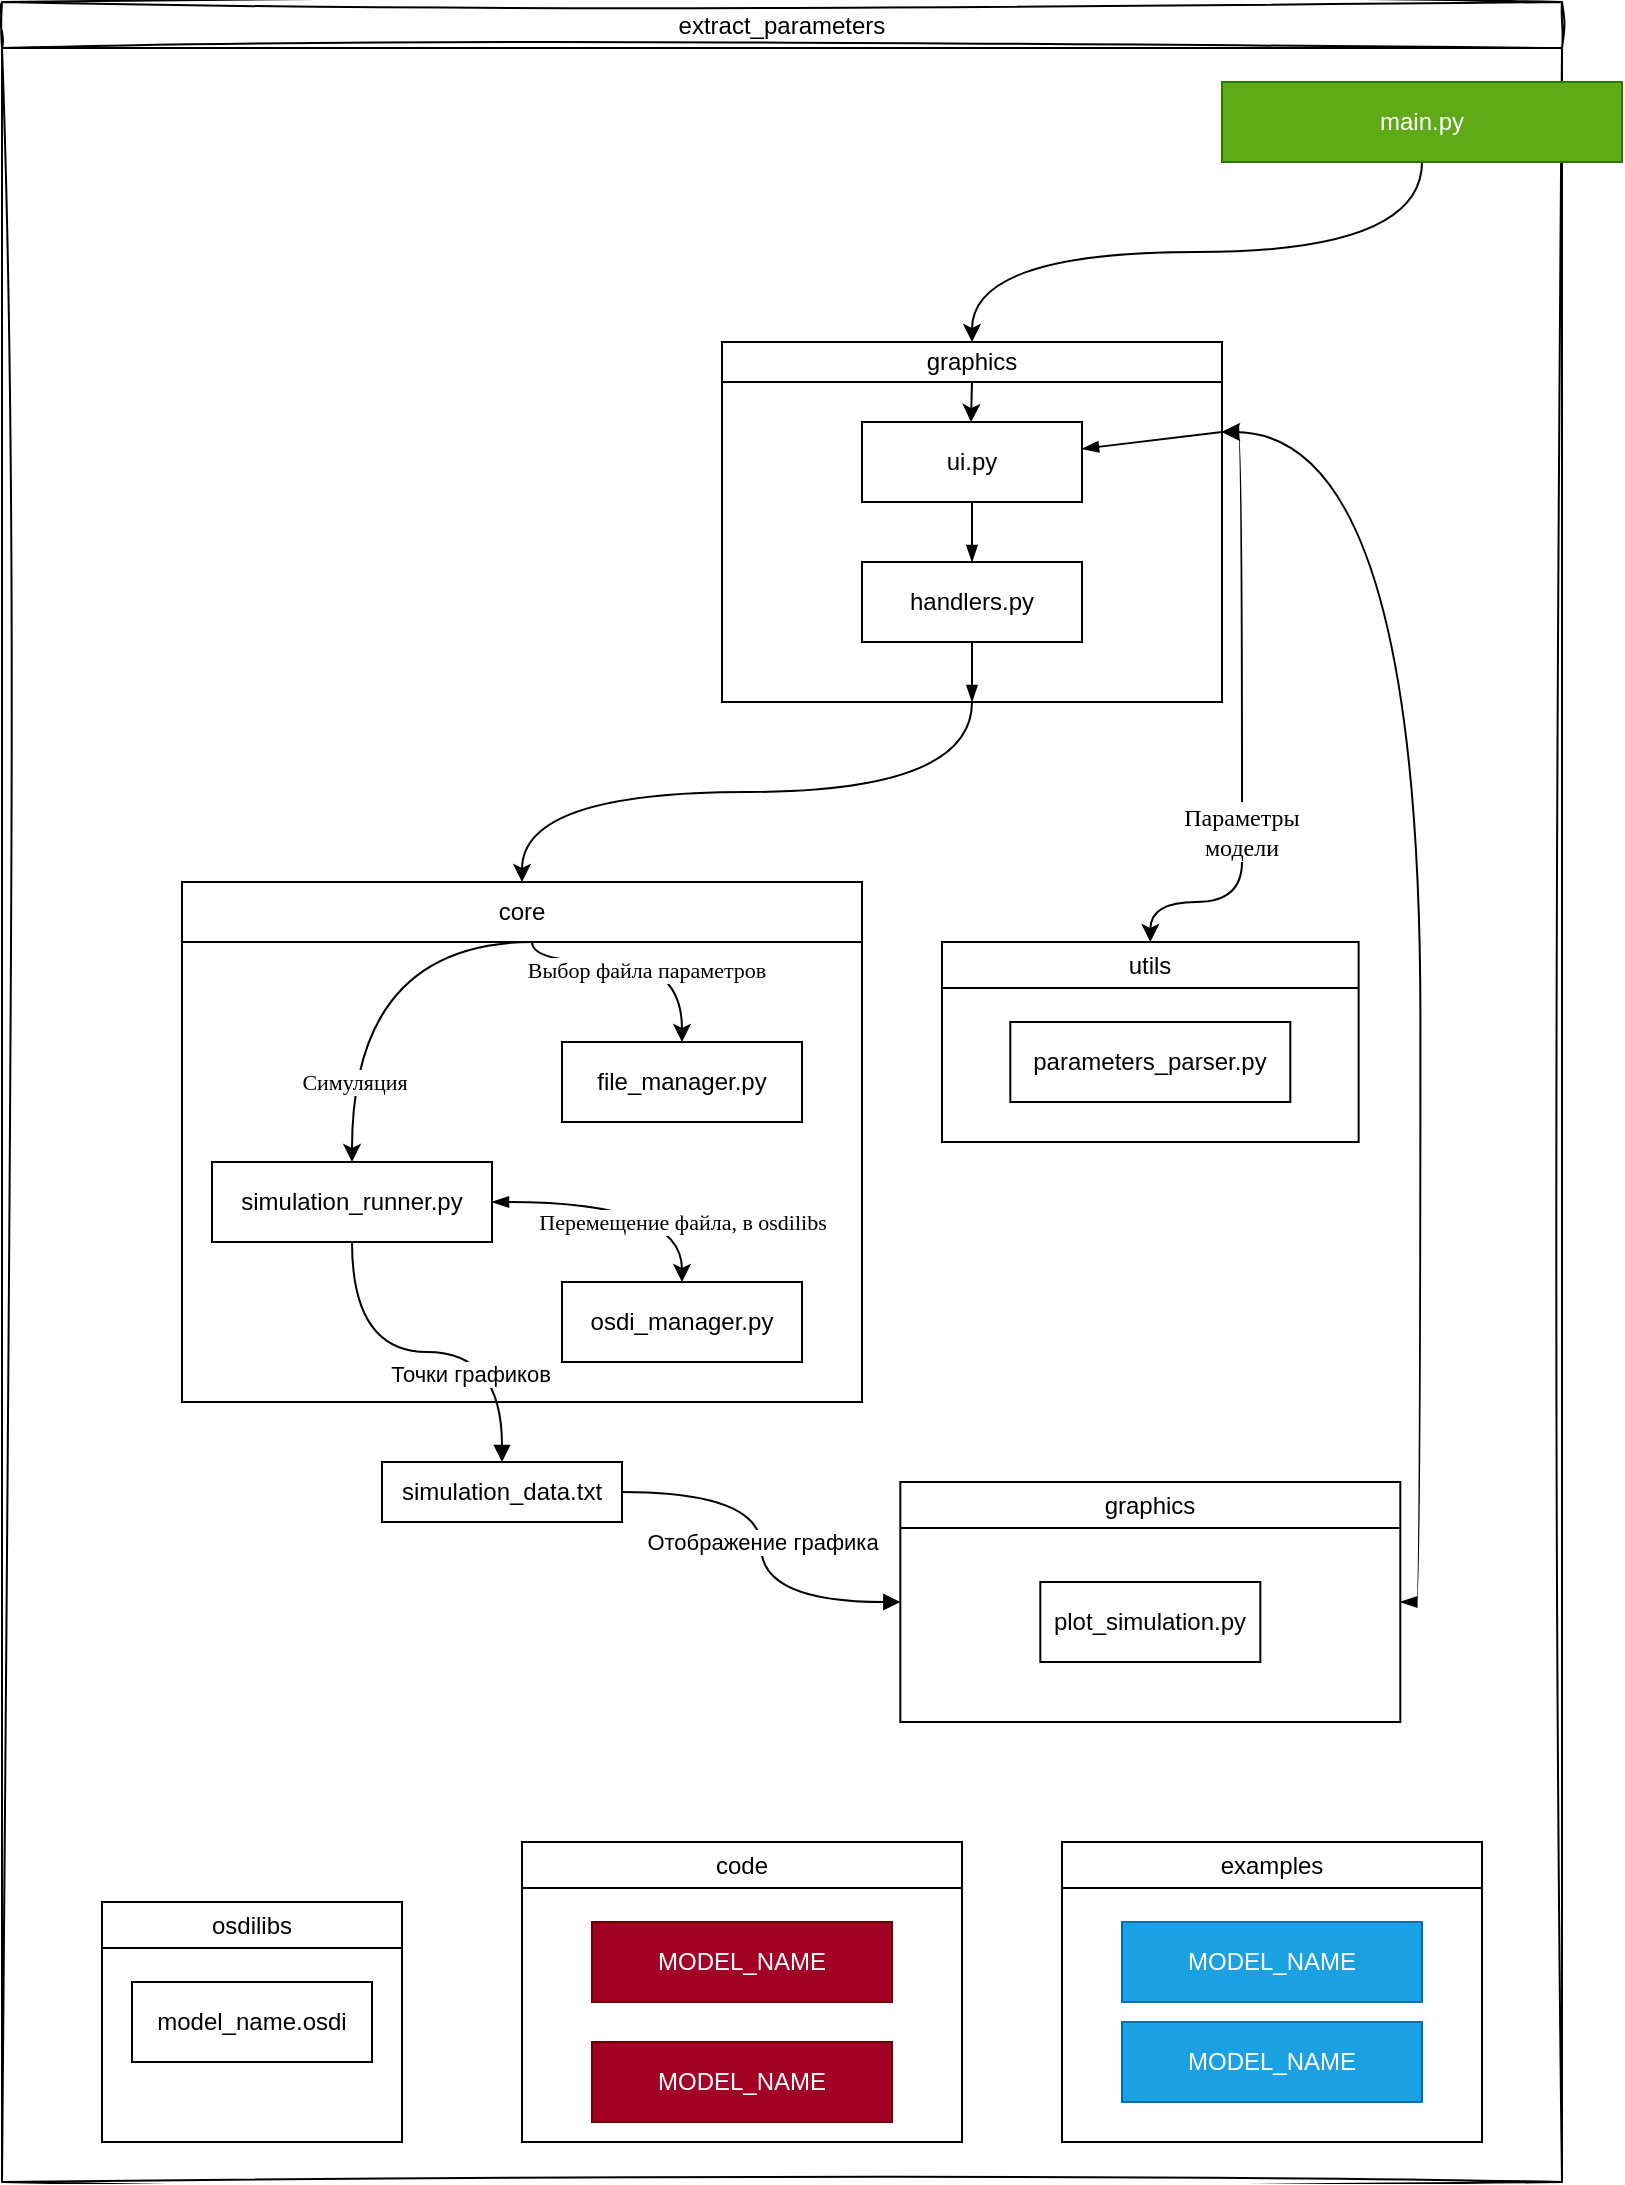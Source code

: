 <mxfile>
    <diagram id="3kHtlzZj2qz9C2MX2CeU" name="Page-1">
        <mxGraphModel dx="1970" dy="625" grid="1" gridSize="10" guides="1" tooltips="1" connect="1" arrows="1" fold="1" page="1" pageScale="1" pageWidth="850" pageHeight="1100" math="0" shadow="0">
            <root>
                <mxCell id="0"/>
                <mxCell id="1" parent="0"/>
                <mxCell id="2" value="extract_parameters" style="swimlane;whiteSpace=wrap;html=1;fontStyle=0;sketch=1;curveFitting=1;jiggle=2;" parent="1" vertex="1">
                    <mxGeometry x="-815" y="190" width="780" height="1090" as="geometry"/>
                </mxCell>
                <mxCell id="28" style="edgeStyle=orthogonalEdgeStyle;html=1;entryX=0.5;entryY=0;entryDx=0;entryDy=0;exitX=0.5;exitY=1;exitDx=0;exitDy=0;curved=1;" parent="2" target="6" edge="1" source="11">
                    <mxGeometry relative="1" as="geometry">
                        <mxPoint x="550" y="100" as="sourcePoint"/>
                    </mxGeometry>
                </mxCell>
                <mxCell id="11" value="main.py" style="rounded=0;whiteSpace=wrap;html=1;fillColor=#60a917;fontColor=#ffffff;strokeColor=#2D7600;" parent="2" vertex="1">
                    <mxGeometry x="610" y="40" width="200" height="40" as="geometry"/>
                </mxCell>
                <mxCell id="5" value="core" style="swimlane;whiteSpace=wrap;html=1;fontStyle=0;startSize=30;" parent="2" vertex="1">
                    <mxGeometry x="90" y="440" width="340" height="260" as="geometry"/>
                </mxCell>
                <mxCell id="8" value="osdi_manager.py" style="rounded=0;whiteSpace=wrap;html=1;" parent="5" vertex="1">
                    <mxGeometry x="190" y="200" width="120" height="40" as="geometry"/>
                </mxCell>
                <mxCell id="34" style="edgeStyle=orthogonalEdgeStyle;html=1;exitX=1;exitY=0.5;exitDx=0;exitDy=0;entryX=0.5;entryY=0;entryDx=0;entryDy=0;curved=1;startArrow=blockThin;startFill=1;endArrow=classic;endFill=1;" parent="5" source="10" target="8" edge="1">
                    <mxGeometry relative="1" as="geometry">
                        <mxPoint x="310" y="210" as="targetPoint"/>
                    </mxGeometry>
                </mxCell>
                <mxCell id="58" value="Перемещение файла, в osdilibs" style="edgeLabel;html=1;align=center;verticalAlign=middle;resizable=0;points=[];fontFamily=Times New Roman;" connectable="0" vertex="1" parent="34">
                    <mxGeometry x="-0.025" y="-6" relative="1" as="geometry">
                        <mxPoint x="29" y="4" as="offset"/>
                    </mxGeometry>
                </mxCell>
                <mxCell id="10" value="simulation_runner.py" style="rounded=0;whiteSpace=wrap;html=1;" parent="5" vertex="1">
                    <mxGeometry x="15" y="140" width="140" height="40" as="geometry"/>
                </mxCell>
                <mxCell id="33" style="edgeStyle=orthogonalEdgeStyle;html=1;entryX=0.5;entryY=0;entryDx=0;entryDy=0;curved=1;startArrow=none;startFill=0;" parent="5" target="7" edge="1">
                    <mxGeometry relative="1" as="geometry">
                        <mxPoint x="175" y="30" as="sourcePoint"/>
                        <mxPoint x="209.5" y="60" as="targetPoint"/>
                        <Array as="points">
                            <mxPoint x="175" y="40"/>
                            <mxPoint x="250" y="40"/>
                        </Array>
                    </mxGeometry>
                </mxCell>
                <mxCell id="57" value="Выбор файла параметров" style="edgeLabel;html=1;align=center;verticalAlign=middle;resizable=0;points=[];fontFamily=Times New Roman;" connectable="0" vertex="1" parent="33">
                    <mxGeometry x="0.07" y="-4" relative="1" as="geometry">
                        <mxPoint as="offset"/>
                    </mxGeometry>
                </mxCell>
                <mxCell id="7" value="file_manager.py" style="rounded=0;whiteSpace=wrap;html=1;" parent="5" vertex="1">
                    <mxGeometry x="190" y="80" width="120" height="40" as="geometry"/>
                </mxCell>
                <mxCell id="38" style="edgeStyle=orthogonalEdgeStyle;html=1;entryX=0.5;entryY=0;entryDx=0;entryDy=0;curved=1;startArrow=none;startFill=0;" parent="5" target="10" edge="1">
                    <mxGeometry relative="1" as="geometry">
                        <mxPoint x="175" y="30" as="sourcePoint"/>
                        <mxPoint x="209.5" y="120" as="targetPoint"/>
                    </mxGeometry>
                </mxCell>
                <mxCell id="59" value="Симуляция" style="edgeLabel;html=1;align=center;verticalAlign=middle;resizable=0;points=[];fontFamily=Times New Roman;" connectable="0" vertex="1" parent="38">
                    <mxGeometry x="0.592" y="1" relative="1" as="geometry">
                        <mxPoint as="offset"/>
                    </mxGeometry>
                </mxCell>
                <mxCell id="32" style="edgeStyle=orthogonalEdgeStyle;html=1;exitX=0.5;exitY=1;exitDx=0;exitDy=0;entryX=0.5;entryY=0;entryDx=0;entryDy=0;curved=1;" parent="2" source="6" target="5" edge="1">
                    <mxGeometry relative="1" as="geometry"/>
                </mxCell>
                <object label="" id="50">
                    <mxCell style="edgeStyle=orthogonalEdgeStyle;curved=1;html=1;exitX=0.5;exitY=1;exitDx=0;exitDy=0;entryX=0.5;entryY=0;entryDx=0;entryDy=0;startArrow=none;startFill=0;fontFamily=Times New Roman;" edge="1" parent="2" source="52" target="47">
                        <mxGeometry relative="1" as="geometry"/>
                    </mxCell>
                </object>
                <mxCell id="6" value="graphics" style="swimlane;whiteSpace=wrap;html=1;fontStyle=0;startSize=20;" parent="2" vertex="1">
                    <mxGeometry x="360" y="170" width="250" height="180" as="geometry"/>
                </mxCell>
                <mxCell id="29" style="edgeStyle=none;html=1;exitX=0.5;exitY=1;exitDx=0;exitDy=0;entryX=0.5;entryY=0;entryDx=0;entryDy=0;startArrow=none;startFill=0;endArrow=blockThin;endFill=1;" parent="6" source="21" target="22" edge="1">
                    <mxGeometry relative="1" as="geometry"/>
                </mxCell>
                <mxCell id="21" value="ui.py" style="rounded=0;whiteSpace=wrap;html=1;" parent="6" vertex="1">
                    <mxGeometry x="70" y="40" width="110" height="40" as="geometry"/>
                </mxCell>
                <mxCell id="75" style="edgeStyle=none;html=1;entryX=0.5;entryY=1;entryDx=0;entryDy=0;startArrow=none;startFill=0;endArrow=blockThin;endFill=1;" edge="1" parent="6" source="22" target="6">
                    <mxGeometry relative="1" as="geometry"/>
                </mxCell>
                <mxCell id="22" value="handlers.py" style="rounded=0;whiteSpace=wrap;html=1;" parent="6" vertex="1">
                    <mxGeometry x="70" y="110" width="110" height="40" as="geometry"/>
                </mxCell>
                <mxCell id="30" style="edgeStyle=none;html=1;entryX=0.5;entryY=0;entryDx=0;entryDy=0;" parent="6" edge="1">
                    <mxGeometry relative="1" as="geometry">
                        <mxPoint x="125" y="20" as="sourcePoint"/>
                        <mxPoint x="124.5" y="40" as="targetPoint"/>
                    </mxGeometry>
                </mxCell>
                <mxCell id="74" style="html=1;startArrow=blockThin;startFill=1;endArrow=none;endFill=0;entryX=1;entryY=0.25;entryDx=0;entryDy=0;" edge="1" parent="6" source="21" target="6">
                    <mxGeometry relative="1" as="geometry">
                        <mxPoint x="255" y="50" as="targetPoint"/>
                    </mxGeometry>
                </mxCell>
                <mxCell id="15" value="examples" style="swimlane;whiteSpace=wrap;html=1;fontStyle=0" parent="2" vertex="1">
                    <mxGeometry x="530" y="920" width="210" height="150" as="geometry"/>
                </mxCell>
                <mxCell id="16" value="MODEL_NAME" style="rounded=0;whiteSpace=wrap;html=1;fillColor=#1ba1e2;fontColor=#ffffff;strokeColor=#006EAF;" parent="15" vertex="1">
                    <mxGeometry x="30" y="40" width="150" height="40" as="geometry"/>
                </mxCell>
                <mxCell id="26" value="MODEL_NAME" style="rounded=0;whiteSpace=wrap;html=1;fillColor=#1ba1e2;fontColor=#ffffff;strokeColor=#006EAF;" parent="15" vertex="1">
                    <mxGeometry x="30" y="90" width="150" height="40" as="geometry"/>
                </mxCell>
                <mxCell id="17" value="code" style="swimlane;whiteSpace=wrap;html=1;fontStyle=0" parent="2" vertex="1">
                    <mxGeometry x="260" y="920" width="220" height="150" as="geometry"/>
                </mxCell>
                <mxCell id="18" value="MODEL_NAME" style="rounded=0;whiteSpace=wrap;html=1;fillColor=#a20025;fontColor=#ffffff;strokeColor=#6F0000;" parent="17" vertex="1">
                    <mxGeometry x="35" y="40" width="150" height="40" as="geometry"/>
                </mxCell>
                <mxCell id="27" value="MODEL_NAME" style="rounded=0;whiteSpace=wrap;html=1;fillColor=#a20025;fontColor=#ffffff;strokeColor=#6F0000;" parent="17" vertex="1">
                    <mxGeometry x="35" y="100" width="150" height="40" as="geometry"/>
                </mxCell>
                <mxCell id="19" value="osdilibs" style="swimlane;whiteSpace=wrap;html=1;fontStyle=0" parent="2" vertex="1">
                    <mxGeometry x="50" y="950" width="150" height="120" as="geometry"/>
                </mxCell>
                <mxCell id="20" value="model_name.osdi" style="rounded=0;whiteSpace=wrap;html=1;" parent="19" vertex="1">
                    <mxGeometry x="15" y="40" width="120" height="40" as="geometry"/>
                </mxCell>
                <mxCell id="69" value="" style="edgeStyle=orthogonalEdgeStyle;curved=1;html=1;startArrow=block;startFill=1;endArrow=none;endFill=0;" edge="1" parent="2" source="23" target="64">
                    <mxGeometry relative="1" as="geometry"/>
                </mxCell>
                <mxCell id="72" value="Отображение графика" style="edgeLabel;html=1;align=center;verticalAlign=middle;resizable=0;points=[];" vertex="1" connectable="0" parent="69">
                    <mxGeometry x="0.442" y="11" relative="1" as="geometry">
                        <mxPoint x="16" y="14" as="offset"/>
                    </mxGeometry>
                </mxCell>
                <mxCell id="73" style="edgeStyle=orthogonalEdgeStyle;curved=1;html=1;exitX=1;exitY=0.5;exitDx=0;exitDy=0;entryX=1;entryY=0.25;entryDx=0;entryDy=0;startArrow=blockThin;startFill=1;endArrow=classic;endFill=1;" edge="1" parent="2" source="23" target="6">
                    <mxGeometry relative="1" as="geometry"/>
                </mxCell>
                <mxCell id="23" value="graphics" style="swimlane;whiteSpace=wrap;html=1;fontStyle=0" parent="2" vertex="1">
                    <mxGeometry x="449.16" y="740" width="250" height="120" as="geometry"/>
                </mxCell>
                <mxCell id="14" value="plot_simulation.py" style="rounded=0;whiteSpace=wrap;html=1;" parent="23" vertex="1">
                    <mxGeometry x="70" y="50" width="110" height="40" as="geometry"/>
                </mxCell>
                <mxCell id="47" value="utils" style="swimlane;whiteSpace=wrap;html=1;fontStyle=0" vertex="1" parent="2">
                    <mxGeometry x="469.99" y="470" width="208.33" height="100" as="geometry"/>
                </mxCell>
                <mxCell id="45" value="parameters_parser.py" style="rounded=0;whiteSpace=wrap;html=1;" vertex="1" parent="47">
                    <mxGeometry x="34.17" y="40" width="140" height="40" as="geometry"/>
                </mxCell>
                <mxCell id="51" value="" style="edgeStyle=orthogonalEdgeStyle;curved=1;html=1;exitX=1;exitY=0.25;exitDx=0;exitDy=0;entryX=0.5;entryY=0;entryDx=0;entryDy=0;startArrow=block;startFill=1;fontFamily=Times New Roman;endArrow=none;" edge="1" parent="2" source="6" target="52">
                    <mxGeometry relative="1" as="geometry">
                        <mxPoint x="-415" y="480" as="sourcePoint"/>
                        <mxPoint x="-75.835" y="635" as="targetPoint"/>
                        <Array as="points">
                            <mxPoint x="620" y="215"/>
                            <mxPoint x="620" y="400"/>
                        </Array>
                    </mxGeometry>
                </mxCell>
                <mxCell id="52" value="Параметры модели" style="text;html=1;strokeColor=none;fillColor=none;align=center;verticalAlign=middle;whiteSpace=wrap;rounded=0;fontFamily=Times New Roman;" vertex="1" parent="2">
                    <mxGeometry x="590" y="400" width="60" height="30" as="geometry"/>
                </mxCell>
                <mxCell id="70" value="" style="edgeStyle=orthogonalEdgeStyle;curved=1;html=1;startArrow=block;startFill=1;entryX=0.5;entryY=1;entryDx=0;entryDy=0;endArrow=none;endFill=0;" edge="1" parent="2" source="64" target="10">
                    <mxGeometry relative="1" as="geometry">
                        <Array as="points">
                            <mxPoint x="250" y="675"/>
                            <mxPoint x="175" y="675"/>
                        </Array>
                    </mxGeometry>
                </mxCell>
                <mxCell id="71" value="Точки графиков" style="edgeLabel;html=1;align=center;verticalAlign=middle;resizable=0;points=[];" vertex="1" connectable="0" parent="70">
                    <mxGeometry x="-0.232" y="11" relative="1" as="geometry">
                        <mxPoint as="offset"/>
                    </mxGeometry>
                </mxCell>
                <mxCell id="64" value="simulation_data.txt" style="rounded=0;whiteSpace=wrap;html=1;" vertex="1" parent="2">
                    <mxGeometry x="190.0" y="730" width="120" height="30" as="geometry"/>
                </mxCell>
            </root>
        </mxGraphModel>
    </diagram>
</mxfile>